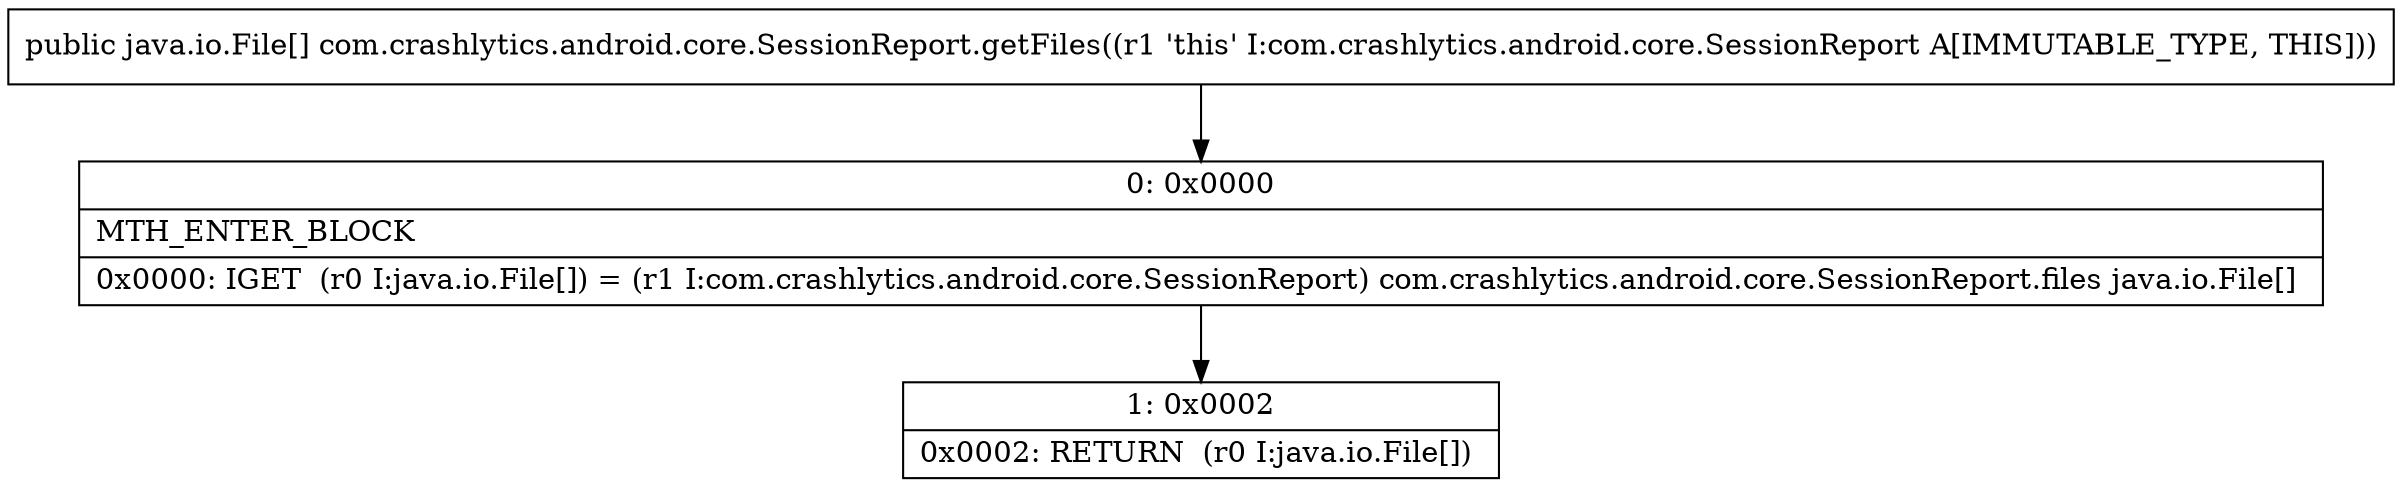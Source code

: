 digraph "CFG forcom.crashlytics.android.core.SessionReport.getFiles()[Ljava\/io\/File;" {
Node_0 [shape=record,label="{0\:\ 0x0000|MTH_ENTER_BLOCK\l|0x0000: IGET  (r0 I:java.io.File[]) = (r1 I:com.crashlytics.android.core.SessionReport) com.crashlytics.android.core.SessionReport.files java.io.File[] \l}"];
Node_1 [shape=record,label="{1\:\ 0x0002|0x0002: RETURN  (r0 I:java.io.File[]) \l}"];
MethodNode[shape=record,label="{public java.io.File[] com.crashlytics.android.core.SessionReport.getFiles((r1 'this' I:com.crashlytics.android.core.SessionReport A[IMMUTABLE_TYPE, THIS])) }"];
MethodNode -> Node_0;
Node_0 -> Node_1;
}

